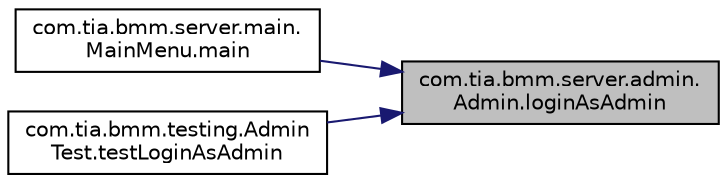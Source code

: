 digraph "com.tia.bmm.server.admin.Admin.loginAsAdmin"
{
 // INTERACTIVE_SVG=YES
 // LATEX_PDF_SIZE
  edge [fontname="Helvetica",fontsize="10",labelfontname="Helvetica",labelfontsize="10"];
  node [fontname="Helvetica",fontsize="10",shape=record];
  rankdir="RL";
  Node1 [label="com.tia.bmm.server.admin.\lAdmin.loginAsAdmin",height=0.2,width=0.4,color="black", fillcolor="grey75", style="filled", fontcolor="black",tooltip=" "];
  Node1 -> Node2 [dir="back",color="midnightblue",fontsize="10",style="solid"];
  Node2 [label="com.tia.bmm.server.main.\lMainMenu.main",height=0.2,width=0.4,color="black", fillcolor="white", style="filled",URL="$d2/d9f/classcom_1_1tia_1_1bmm_1_1server_1_1main_1_1_main_menu.html#a0b053293418334fff5572487489f3029",tooltip=" "];
  Node1 -> Node3 [dir="back",color="midnightblue",fontsize="10",style="solid"];
  Node3 [label="com.tia.bmm.testing.Admin\lTest.testLoginAsAdmin",height=0.2,width=0.4,color="black", fillcolor="white", style="filled",URL="$d2/d92/classcom_1_1tia_1_1bmm_1_1testing_1_1_admin_test.html#aed1b1770d99e33924435362d6f6afff0",tooltip=" "];
}
